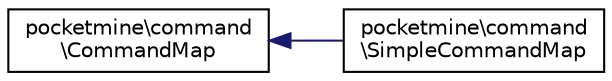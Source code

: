 digraph "Graphical Class Hierarchy"
{
 // INTERACTIVE_SVG=YES
 // LATEX_PDF_SIZE
  edge [fontname="Helvetica",fontsize="10",labelfontname="Helvetica",labelfontsize="10"];
  node [fontname="Helvetica",fontsize="10",shape=record];
  rankdir="LR";
  Node0 [label="pocketmine\\command\l\\CommandMap",height=0.2,width=0.4,color="black", fillcolor="white", style="filled",URL="$de/d06/interfacepocketmine_1_1command_1_1_command_map.html",tooltip=" "];
  Node0 -> Node1 [dir="back",color="midnightblue",fontsize="10",style="solid",fontname="Helvetica"];
  Node1 [label="pocketmine\\command\l\\SimpleCommandMap",height=0.2,width=0.4,color="black", fillcolor="white", style="filled",URL="$d9/dce/classpocketmine_1_1command_1_1_simple_command_map.html",tooltip=" "];
}
